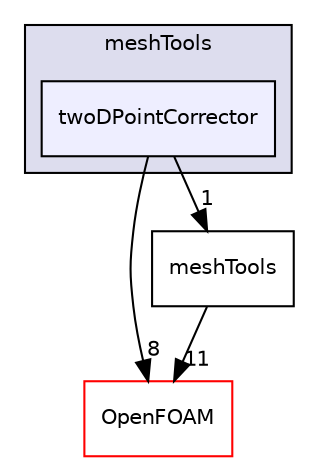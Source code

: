 digraph "src/meshTools/twoDPointCorrector" {
  bgcolor=transparent;
  compound=true
  node [ fontsize="10", fontname="Helvetica"];
  edge [ labelfontsize="10", labelfontname="Helvetica"];
  subgraph clusterdir_ae30ad0bef50cf391b24c614251bb9fd {
    graph [ bgcolor="#ddddee", pencolor="black", label="meshTools" fontname="Helvetica", fontsize="10", URL="dir_ae30ad0bef50cf391b24c614251bb9fd.html"]
  dir_84a34869fbafd9b8cb2b20ac7868986d [shape=box, label="twoDPointCorrector", style="filled", fillcolor="#eeeeff", pencolor="black", URL="dir_84a34869fbafd9b8cb2b20ac7868986d.html"];
  }
  dir_c5473ff19b20e6ec4dfe5c310b3778a8 [shape=box label="OpenFOAM" color="red" URL="dir_c5473ff19b20e6ec4dfe5c310b3778a8.html"];
  dir_ed89494532d84cde5bd7df6bbfcbe2dc [shape=box label="meshTools" URL="dir_ed89494532d84cde5bd7df6bbfcbe2dc.html"];
  dir_84a34869fbafd9b8cb2b20ac7868986d->dir_c5473ff19b20e6ec4dfe5c310b3778a8 [headlabel="8", labeldistance=1.5 headhref="dir_002134_002151.html"];
  dir_84a34869fbafd9b8cb2b20ac7868986d->dir_ed89494532d84cde5bd7df6bbfcbe2dc [headlabel="1", labeldistance=1.5 headhref="dir_002134_002015.html"];
  dir_ed89494532d84cde5bd7df6bbfcbe2dc->dir_c5473ff19b20e6ec4dfe5c310b3778a8 [headlabel="11", labeldistance=1.5 headhref="dir_002015_002151.html"];
}

